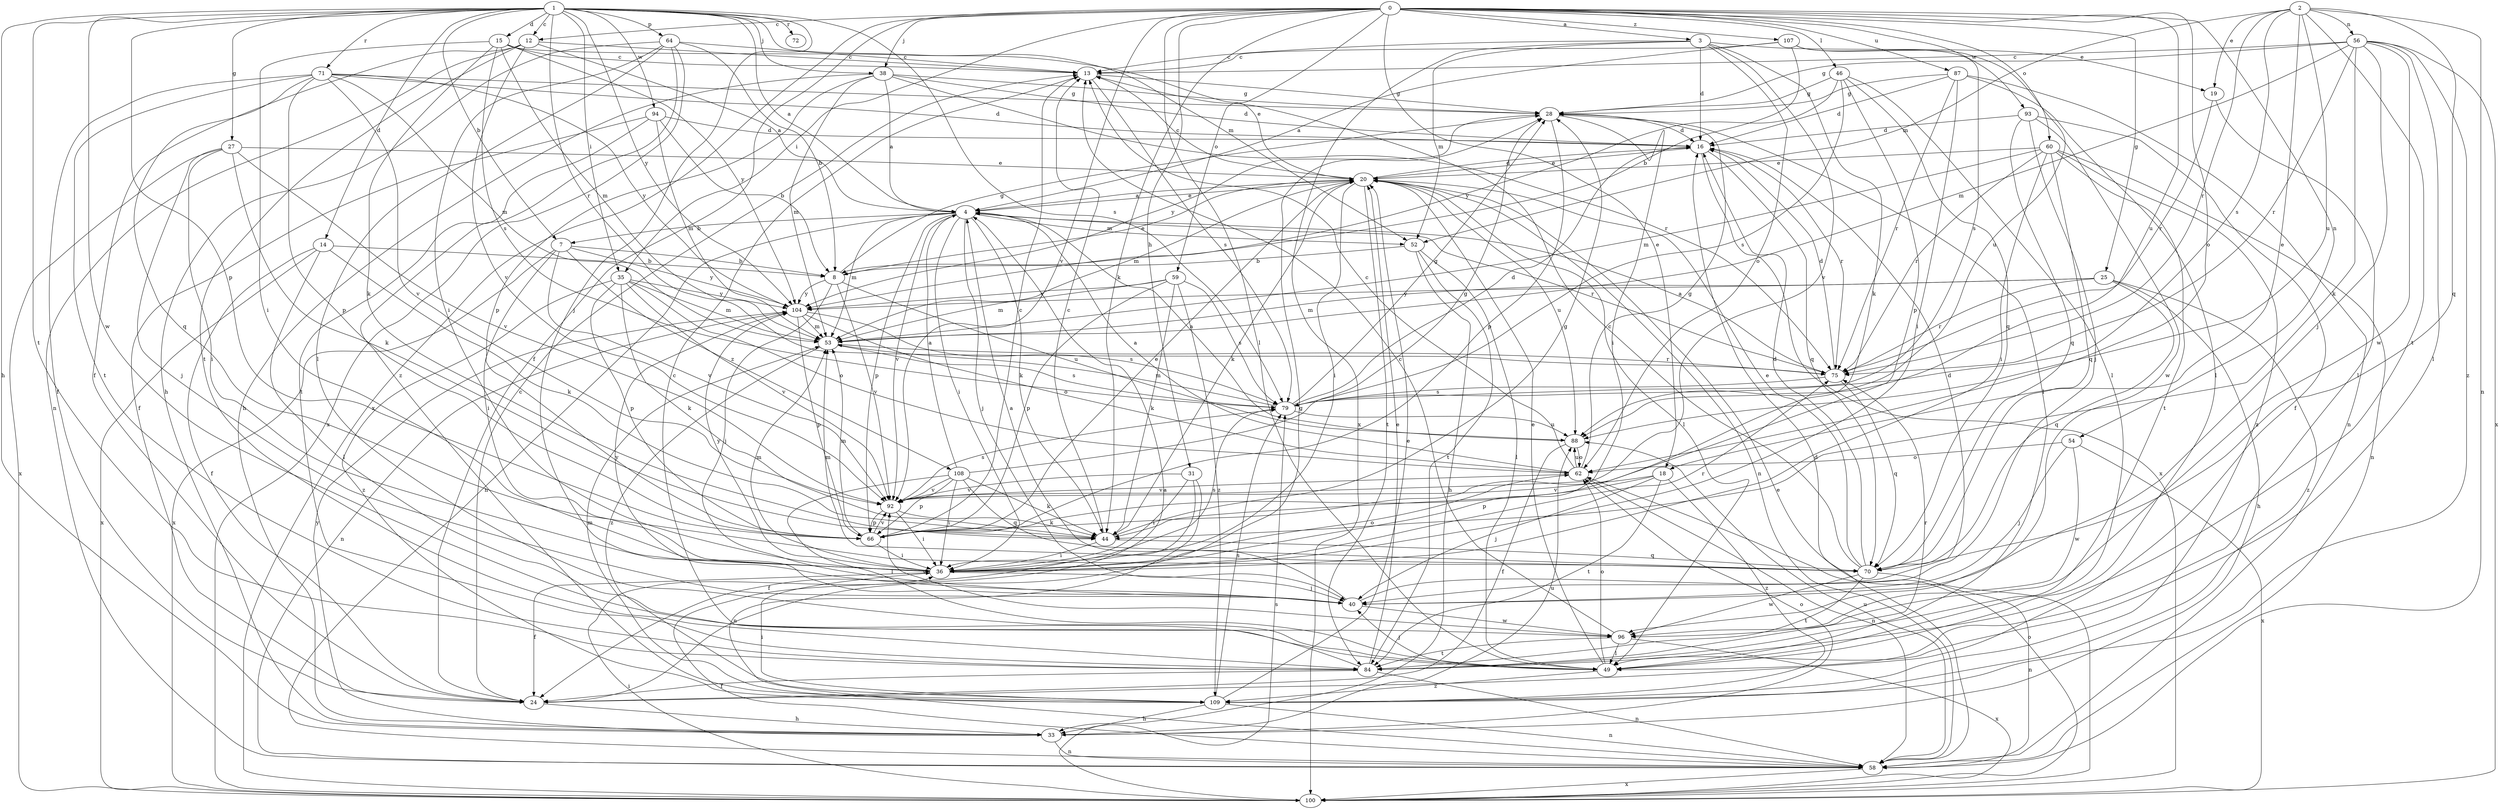 strict digraph  {
0;
1;
2;
3;
4;
7;
8;
12;
13;
14;
15;
16;
18;
19;
20;
24;
25;
27;
28;
31;
33;
35;
36;
38;
40;
44;
46;
49;
52;
53;
54;
56;
58;
59;
60;
62;
64;
66;
70;
71;
72;
75;
79;
84;
87;
88;
92;
93;
94;
96;
100;
104;
107;
108;
109;
0 -> 3  [label=a];
0 -> 12  [label=c];
0 -> 18  [label=e];
0 -> 24  [label=f];
0 -> 25  [label=g];
0 -> 31  [label=h];
0 -> 35  [label=i];
0 -> 38  [label=j];
0 -> 44  [label=k];
0 -> 46  [label=l];
0 -> 49  [label=l];
0 -> 54  [label=n];
0 -> 59  [label=o];
0 -> 60  [label=o];
0 -> 62  [label=o];
0 -> 87  [label=u];
0 -> 88  [label=u];
0 -> 92  [label=v];
0 -> 93  [label=w];
0 -> 100  [label=x];
0 -> 107  [label=z];
1 -> 4  [label=a];
1 -> 7  [label=b];
1 -> 12  [label=c];
1 -> 14  [label=d];
1 -> 15  [label=d];
1 -> 27  [label=g];
1 -> 33  [label=h];
1 -> 35  [label=i];
1 -> 38  [label=j];
1 -> 40  [label=j];
1 -> 52  [label=m];
1 -> 64  [label=p];
1 -> 66  [label=p];
1 -> 71  [label=r];
1 -> 72  [label=r];
1 -> 75  [label=r];
1 -> 79  [label=s];
1 -> 84  [label=t];
1 -> 94  [label=w];
1 -> 96  [label=w];
1 -> 104  [label=y];
2 -> 18  [label=e];
2 -> 19  [label=e];
2 -> 52  [label=m];
2 -> 56  [label=n];
2 -> 58  [label=n];
2 -> 70  [label=q];
2 -> 75  [label=r];
2 -> 79  [label=s];
2 -> 84  [label=t];
2 -> 88  [label=u];
3 -> 13  [label=c];
3 -> 16  [label=d];
3 -> 19  [label=e];
3 -> 44  [label=k];
3 -> 52  [label=m];
3 -> 62  [label=o];
3 -> 92  [label=v];
3 -> 100  [label=x];
4 -> 7  [label=b];
4 -> 20  [label=e];
4 -> 36  [label=i];
4 -> 40  [label=j];
4 -> 44  [label=k];
4 -> 52  [label=m];
4 -> 53  [label=m];
4 -> 58  [label=n];
4 -> 66  [label=p];
4 -> 75  [label=r];
4 -> 92  [label=v];
7 -> 8  [label=b];
7 -> 36  [label=i];
7 -> 92  [label=v];
7 -> 100  [label=x];
7 -> 104  [label=y];
7 -> 108  [label=z];
8 -> 20  [label=e];
8 -> 28  [label=g];
8 -> 40  [label=j];
8 -> 88  [label=u];
8 -> 92  [label=v];
8 -> 104  [label=y];
12 -> 4  [label=a];
12 -> 13  [label=c];
12 -> 24  [label=f];
12 -> 58  [label=n];
12 -> 84  [label=t];
12 -> 92  [label=v];
13 -> 28  [label=g];
13 -> 79  [label=s];
14 -> 8  [label=b];
14 -> 24  [label=f];
14 -> 44  [label=k];
14 -> 49  [label=l];
14 -> 100  [label=x];
15 -> 13  [label=c];
15 -> 20  [label=e];
15 -> 36  [label=i];
15 -> 44  [label=k];
15 -> 53  [label=m];
15 -> 79  [label=s];
15 -> 104  [label=y];
16 -> 20  [label=e];
16 -> 70  [label=q];
16 -> 75  [label=r];
16 -> 100  [label=x];
18 -> 40  [label=j];
18 -> 66  [label=p];
18 -> 84  [label=t];
18 -> 92  [label=v];
18 -> 109  [label=z];
19 -> 49  [label=l];
19 -> 75  [label=r];
20 -> 4  [label=a];
20 -> 13  [label=c];
20 -> 16  [label=d];
20 -> 36  [label=i];
20 -> 44  [label=k];
20 -> 49  [label=l];
20 -> 53  [label=m];
20 -> 58  [label=n];
20 -> 84  [label=t];
20 -> 88  [label=u];
24 -> 13  [label=c];
24 -> 28  [label=g];
24 -> 33  [label=h];
25 -> 33  [label=h];
25 -> 53  [label=m];
25 -> 70  [label=q];
25 -> 75  [label=r];
25 -> 104  [label=y];
25 -> 109  [label=z];
27 -> 20  [label=e];
27 -> 36  [label=i];
27 -> 40  [label=j];
27 -> 44  [label=k];
27 -> 92  [label=v];
27 -> 100  [label=x];
28 -> 16  [label=d];
28 -> 36  [label=i];
28 -> 49  [label=l];
28 -> 66  [label=p];
28 -> 104  [label=y];
31 -> 24  [label=f];
31 -> 36  [label=i];
31 -> 58  [label=n];
31 -> 92  [label=v];
33 -> 58  [label=n];
33 -> 62  [label=o];
33 -> 88  [label=u];
33 -> 104  [label=y];
35 -> 44  [label=k];
35 -> 53  [label=m];
35 -> 62  [label=o];
35 -> 66  [label=p];
35 -> 92  [label=v];
35 -> 104  [label=y];
35 -> 109  [label=z];
36 -> 24  [label=f];
36 -> 40  [label=j];
36 -> 53  [label=m];
36 -> 62  [label=o];
36 -> 75  [label=r];
36 -> 79  [label=s];
36 -> 104  [label=y];
38 -> 4  [label=a];
38 -> 16  [label=d];
38 -> 28  [label=g];
38 -> 33  [label=h];
38 -> 53  [label=m];
38 -> 66  [label=p];
38 -> 75  [label=r];
40 -> 4  [label=a];
40 -> 16  [label=d];
40 -> 96  [label=w];
40 -> 104  [label=y];
44 -> 13  [label=c];
44 -> 28  [label=g];
44 -> 36  [label=i];
44 -> 70  [label=q];
46 -> 28  [label=g];
46 -> 49  [label=l];
46 -> 66  [label=p];
46 -> 70  [label=q];
46 -> 79  [label=s];
46 -> 104  [label=y];
49 -> 20  [label=e];
49 -> 40  [label=j];
49 -> 62  [label=o];
49 -> 109  [label=z];
52 -> 8  [label=b];
52 -> 33  [label=h];
52 -> 49  [label=l];
52 -> 84  [label=t];
53 -> 75  [label=r];
53 -> 79  [label=s];
53 -> 109  [label=z];
54 -> 40  [label=j];
54 -> 62  [label=o];
54 -> 96  [label=w];
54 -> 100  [label=x];
56 -> 13  [label=c];
56 -> 28  [label=g];
56 -> 40  [label=j];
56 -> 44  [label=k];
56 -> 49  [label=l];
56 -> 53  [label=m];
56 -> 75  [label=r];
56 -> 96  [label=w];
56 -> 100  [label=x];
56 -> 109  [label=z];
58 -> 4  [label=a];
58 -> 16  [label=d];
58 -> 88  [label=u];
58 -> 100  [label=x];
59 -> 44  [label=k];
59 -> 53  [label=m];
59 -> 66  [label=p];
59 -> 79  [label=s];
59 -> 104  [label=y];
59 -> 109  [label=z];
60 -> 20  [label=e];
60 -> 36  [label=i];
60 -> 53  [label=m];
60 -> 58  [label=n];
60 -> 70  [label=q];
60 -> 75  [label=r];
60 -> 84  [label=t];
60 -> 109  [label=z];
62 -> 4  [label=a];
62 -> 13  [label=c];
62 -> 28  [label=g];
62 -> 58  [label=n];
62 -> 88  [label=u];
62 -> 92  [label=v];
64 -> 8  [label=b];
64 -> 13  [label=c];
64 -> 33  [label=h];
64 -> 36  [label=i];
64 -> 49  [label=l];
64 -> 100  [label=x];
64 -> 109  [label=z];
66 -> 13  [label=c];
66 -> 20  [label=e];
66 -> 36  [label=i];
66 -> 53  [label=m];
66 -> 92  [label=v];
70 -> 13  [label=c];
70 -> 16  [label=d];
70 -> 20  [label=e];
70 -> 53  [label=m];
70 -> 58  [label=n];
70 -> 84  [label=t];
70 -> 96  [label=w];
71 -> 16  [label=d];
71 -> 24  [label=f];
71 -> 28  [label=g];
71 -> 53  [label=m];
71 -> 66  [label=p];
71 -> 70  [label=q];
71 -> 84  [label=t];
71 -> 92  [label=v];
71 -> 104  [label=y];
75 -> 4  [label=a];
75 -> 16  [label=d];
75 -> 70  [label=q];
75 -> 79  [label=s];
79 -> 16  [label=d];
79 -> 28  [label=g];
79 -> 53  [label=m];
79 -> 88  [label=u];
84 -> 13  [label=c];
84 -> 20  [label=e];
84 -> 24  [label=f];
84 -> 58  [label=n];
84 -> 75  [label=r];
87 -> 16  [label=d];
87 -> 28  [label=g];
87 -> 36  [label=i];
87 -> 49  [label=l];
87 -> 58  [label=n];
87 -> 75  [label=r];
88 -> 4  [label=a];
88 -> 24  [label=f];
88 -> 62  [label=o];
92 -> 36  [label=i];
92 -> 44  [label=k];
92 -> 66  [label=p];
92 -> 79  [label=s];
93 -> 16  [label=d];
93 -> 24  [label=f];
93 -> 40  [label=j];
93 -> 70  [label=q];
93 -> 96  [label=w];
94 -> 8  [label=b];
94 -> 16  [label=d];
94 -> 24  [label=f];
94 -> 53  [label=m];
94 -> 84  [label=t];
96 -> 13  [label=c];
96 -> 49  [label=l];
96 -> 84  [label=t];
96 -> 92  [label=v];
96 -> 100  [label=x];
100 -> 20  [label=e];
100 -> 36  [label=i];
100 -> 62  [label=o];
100 -> 79  [label=s];
104 -> 53  [label=m];
104 -> 58  [label=n];
104 -> 62  [label=o];
104 -> 66  [label=p];
104 -> 79  [label=s];
107 -> 4  [label=a];
107 -> 8  [label=b];
107 -> 13  [label=c];
107 -> 79  [label=s];
107 -> 88  [label=u];
108 -> 4  [label=a];
108 -> 28  [label=g];
108 -> 36  [label=i];
108 -> 44  [label=k];
108 -> 49  [label=l];
108 -> 66  [label=p];
108 -> 70  [label=q];
108 -> 92  [label=v];
109 -> 20  [label=e];
109 -> 33  [label=h];
109 -> 36  [label=i];
109 -> 53  [label=m];
109 -> 58  [label=n];
109 -> 79  [label=s];
}
